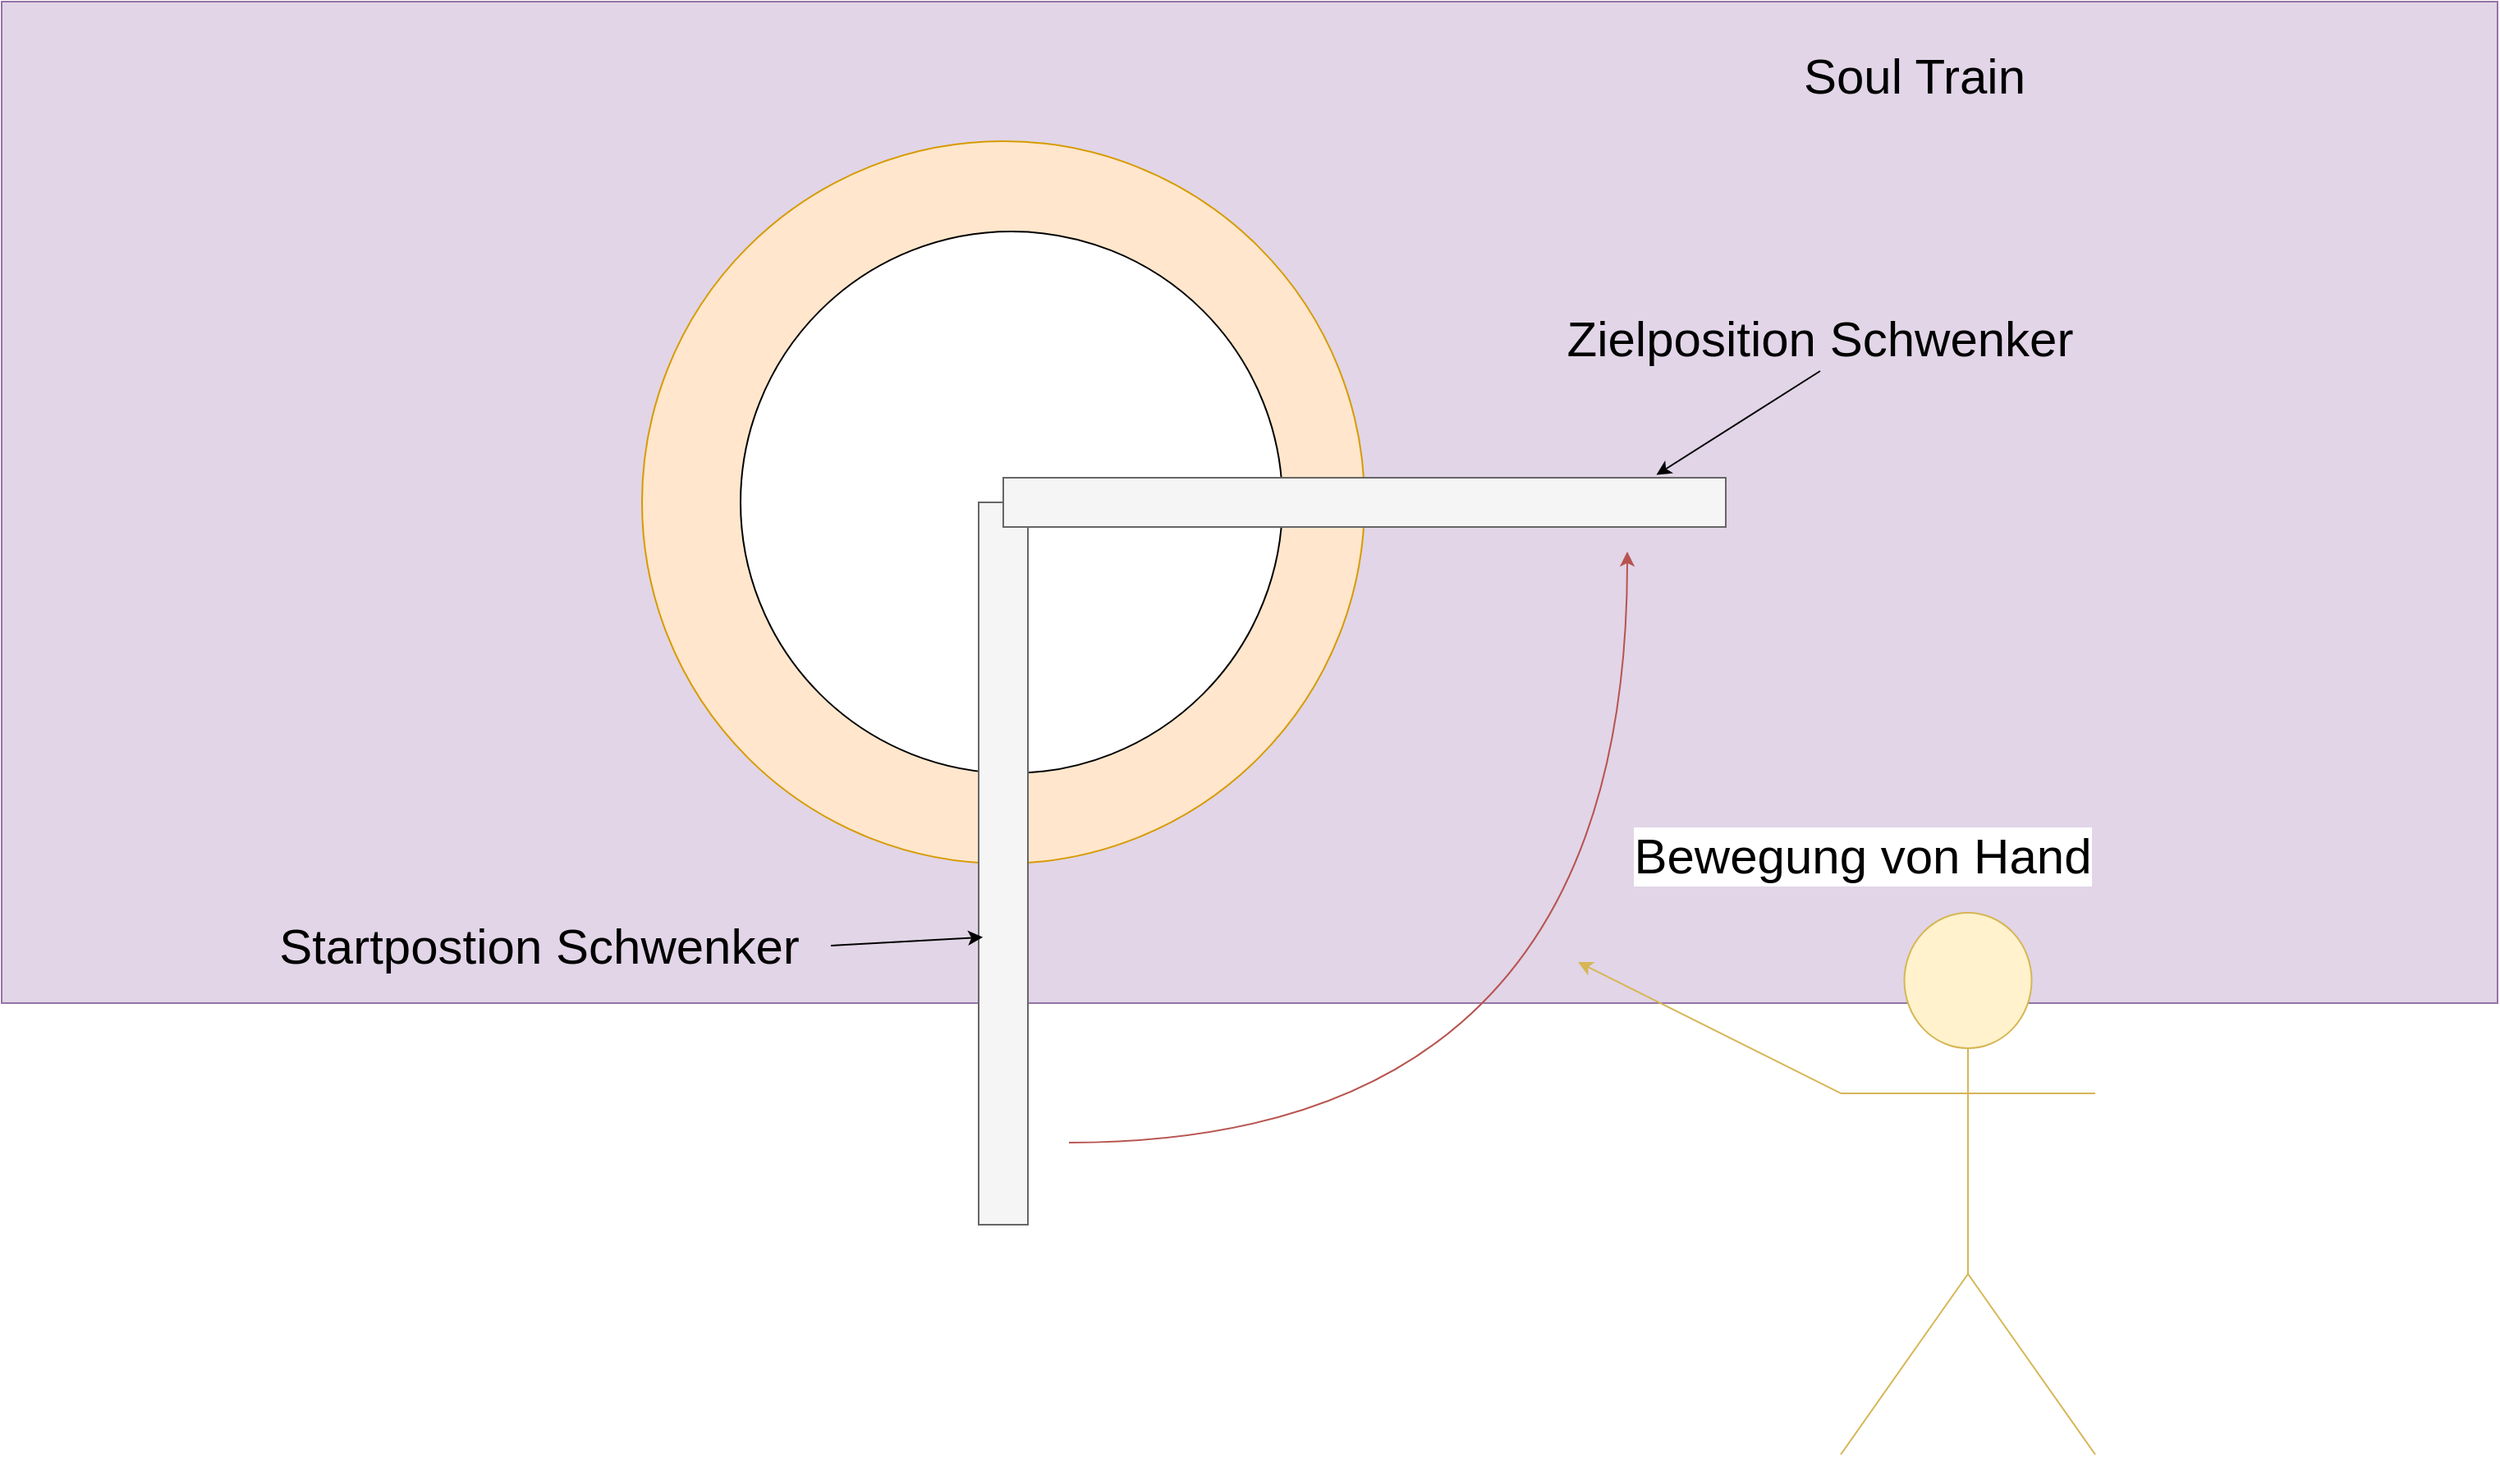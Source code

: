 <mxfile version="10.6.7" type="device"><diagram id="nnmY1pOfiTxQabC7JXjN" name="Page-1"><mxGraphModel dx="2323" dy="1192" grid="1" gridSize="10" guides="1" tooltips="1" connect="1" arrows="1" fold="1" page="1" pageScale="1" pageWidth="1654" pageHeight="2336" math="0" shadow="0"><root><mxCell id="0"/><mxCell id="1" parent="0"/><mxCell id="XrLwfVB-YsQ9Cgagj79y-19" value="" style="rounded=0;whiteSpace=wrap;html=1;fontSize=30;fillColor=#e1d5e7;strokeColor=#9673a6;" vertex="1" parent="1"><mxGeometry x="50" y="25" width="1520" height="610" as="geometry"/></mxCell><mxCell id="XrLwfVB-YsQ9Cgagj79y-1" value="" style="ellipse;whiteSpace=wrap;html=1;aspect=fixed;fillColor=#ffe6cc;strokeColor=#d79b00;" vertex="1" parent="1"><mxGeometry x="440" y="110" width="440" height="440" as="geometry"/></mxCell><mxCell id="XrLwfVB-YsQ9Cgagj79y-2" value="" style="ellipse;whiteSpace=wrap;html=1;aspect=fixed;" vertex="1" parent="1"><mxGeometry x="500" y="165" width="330" height="330" as="geometry"/></mxCell><mxCell id="XrLwfVB-YsQ9Cgagj79y-3" value="" style="rounded=0;whiteSpace=wrap;html=1;fillColor=#f5f5f5;strokeColor=#666666;fontColor=#333333;" vertex="1" parent="1"><mxGeometry x="645" y="330" width="30" height="440" as="geometry"/></mxCell><mxCell id="XrLwfVB-YsQ9Cgagj79y-4" value="" style="rounded=0;whiteSpace=wrap;html=1;fillColor=#f5f5f5;strokeColor=#666666;fontColor=#333333;rotation=-90;" vertex="1" parent="1"><mxGeometry x="865" y="110" width="30" height="440" as="geometry"/></mxCell><mxCell id="XrLwfVB-YsQ9Cgagj79y-5" value="Startpostion Schwenker" style="text;html=1;strokeColor=none;fillColor=none;align=center;verticalAlign=middle;whiteSpace=wrap;rounded=0;fontSize=30;" vertex="1" parent="1"><mxGeometry x="200" y="580" width="355" height="40" as="geometry"/></mxCell><mxCell id="XrLwfVB-YsQ9Cgagj79y-6" value="Zielposition Schwenker" style="text;html=1;strokeColor=none;fillColor=none;align=center;verticalAlign=middle;whiteSpace=wrap;rounded=0;fontSize=30;" vertex="1" parent="1"><mxGeometry x="980" y="210" width="355" height="40" as="geometry"/></mxCell><mxCell id="XrLwfVB-YsQ9Cgagj79y-7" value="" style="endArrow=classic;html=1;fontSize=30;entryX=0.086;entryY=0.602;entryDx=0;entryDy=0;entryPerimeter=0;exitX=1;exitY=0.5;exitDx=0;exitDy=0;" edge="1" parent="1" source="XrLwfVB-YsQ9Cgagj79y-5" target="XrLwfVB-YsQ9Cgagj79y-3"><mxGeometry width="50" height="50" relative="1" as="geometry"><mxPoint x="200" y="840" as="sourcePoint"/><mxPoint x="250" y="790" as="targetPoint"/></mxGeometry></mxCell><mxCell id="XrLwfVB-YsQ9Cgagj79y-8" value="" style="endArrow=classic;html=1;fontSize=30;entryX=1.057;entryY=0.904;entryDx=0;entryDy=0;entryPerimeter=0;exitX=0.5;exitY=1;exitDx=0;exitDy=0;" edge="1" parent="1" source="XrLwfVB-YsQ9Cgagj79y-6" target="XrLwfVB-YsQ9Cgagj79y-4"><mxGeometry width="50" height="50" relative="1" as="geometry"><mxPoint x="200" y="840" as="sourcePoint"/><mxPoint x="250" y="790" as="targetPoint"/></mxGeometry></mxCell><mxCell id="XrLwfVB-YsQ9Cgagj79y-10" value="" style="endArrow=classic;html=1;fontSize=30;edgeStyle=orthogonalEdgeStyle;curved=1;fillColor=#f8cecc;strokeColor=#b85450;" edge="1" parent="1"><mxGeometry width="50" height="50" relative="1" as="geometry"><mxPoint x="700" y="720" as="sourcePoint"/><mxPoint x="1040" y="360" as="targetPoint"/><Array as="points"><mxPoint x="1040" y="720"/></Array></mxGeometry></mxCell><mxCell id="XrLwfVB-YsQ9Cgagj79y-11" value="" style="shape=umlActor;verticalLabelPosition=bottom;labelBackgroundColor=#ffffff;verticalAlign=top;html=1;outlineConnect=0;fontSize=30;fillColor=#fff2cc;strokeColor=#d6b656;" vertex="1" parent="1"><mxGeometry x="1170" y="580" width="155" height="330" as="geometry"/></mxCell><mxCell id="XrLwfVB-YsQ9Cgagj79y-16" value="" style="endArrow=classic;html=1;fontSize=30;exitX=0;exitY=0.333;exitDx=0;exitDy=0;exitPerimeter=0;fillColor=#fff2cc;strokeColor=#d6b656;" edge="1" parent="1" source="XrLwfVB-YsQ9Cgagj79y-11"><mxGeometry width="50" height="50" relative="1" as="geometry"><mxPoint x="200" y="910" as="sourcePoint"/><mxPoint x="1010" y="610" as="targetPoint"/></mxGeometry></mxCell><mxCell id="XrLwfVB-YsQ9Cgagj79y-17" value="Bewegung von Hand" style="text;html=1;resizable=0;points=[];align=center;verticalAlign=middle;labelBackgroundColor=#ffffff;fontSize=30;" vertex="1" connectable="0" parent="XrLwfVB-YsQ9Cgagj79y-16"><mxGeometry x="0.509" y="-2" relative="1" as="geometry"><mxPoint x="133" y="-83" as="offset"/></mxGeometry></mxCell><mxCell id="XrLwfVB-YsQ9Cgagj79y-20" value="Soul Train" style="text;html=1;strokeColor=none;fillColor=none;align=center;verticalAlign=middle;whiteSpace=wrap;rounded=0;fontSize=30;" vertex="1" parent="1"><mxGeometry x="1040" y="50" width="350" height="40" as="geometry"/></mxCell></root></mxGraphModel></diagram></mxfile>